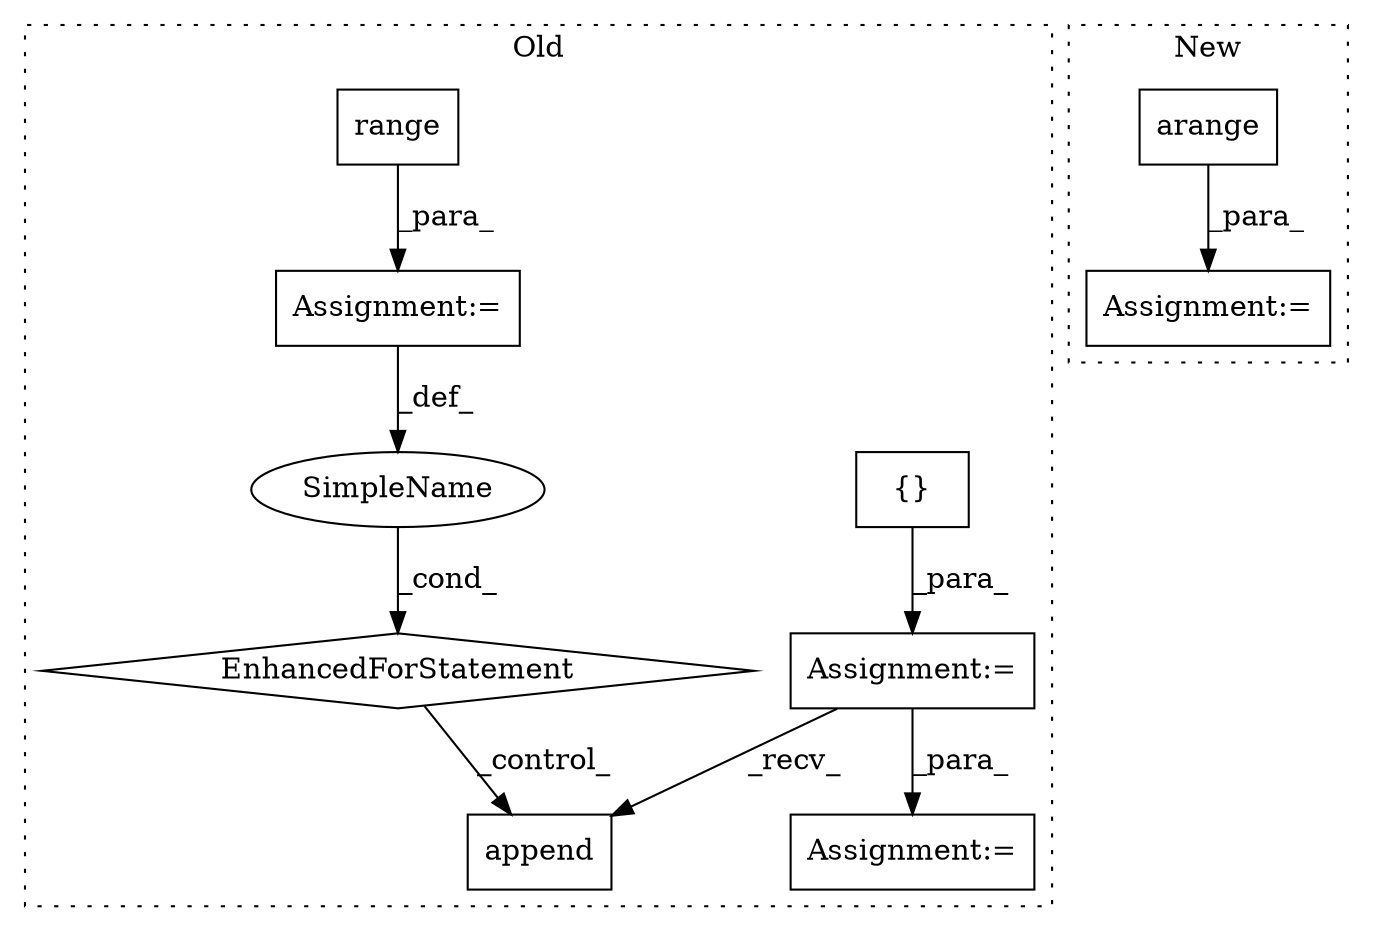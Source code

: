 digraph G {
subgraph cluster0 {
1 [label="append" a="32" s="841,849" l="7,1" shape="box"];
4 [label="EnhancedForStatement" a="70" s="637,725" l="57,2" shape="diamond"];
5 [label="Assignment:=" a="7" s="476" l="1" shape="box"];
6 [label="{}" a="4" s="502" l="2" shape="box"];
7 [label="SimpleName" a="42" s="698" l="1" shape="ellipse"];
8 [label="Assignment:=" a="7" s="1021" l="1" shape="box"];
9 [label="Assignment:=" a="7" s="637,725" l="57,2" shape="box"];
10 [label="range" a="32" s="702,724" l="6,1" shape="box"];
label = "Old";
style="dotted";
}
subgraph cluster1 {
2 [label="arange" a="32" s="491,517" l="7,1" shape="box"];
3 [label="Assignment:=" a="7" s="625" l="1" shape="box"];
label = "New";
style="dotted";
}
2 -> 3 [label="_para_"];
4 -> 1 [label="_control_"];
5 -> 1 [label="_recv_"];
5 -> 8 [label="_para_"];
6 -> 5 [label="_para_"];
7 -> 4 [label="_cond_"];
9 -> 7 [label="_def_"];
10 -> 9 [label="_para_"];
}